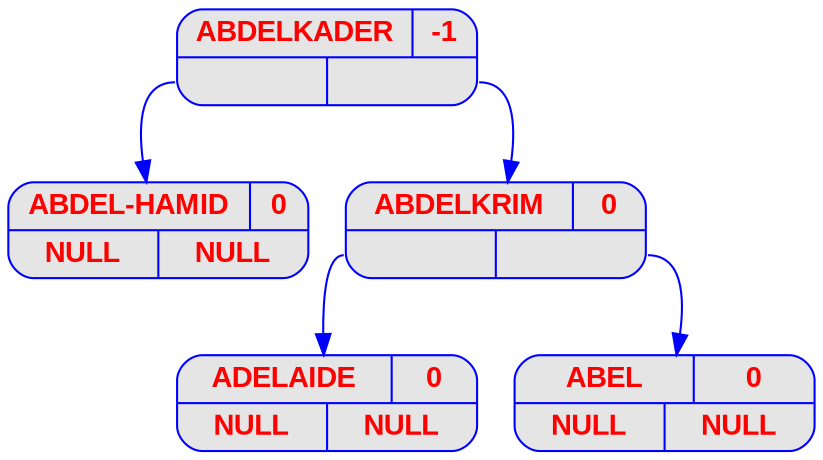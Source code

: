 digraph displayAVL {
	node [
		fontname  = "Arial bold" 
		fontsize  = "14"
		fontcolor = "red"
		style     = "rounded, filled"
		shape     = "record"
		fillcolor = "grey90"
		color     = "blue"
		width     = "2"
	]

	edge [
		color     = "blue"
	]

	"ABDELKADER
" [label = "{{<c> ABDELKADER
 | <b> -1} | { <g> | <d>}}"];
	"ABDELKADER
":g -> "ABDEL-HAMID
";
	"ABDEL-HAMID
" [label = "{{<c> ABDEL-HAMID
 | <b> 0} | { <g> | <d>}}"];
	"ABDEL-HAMID
" [label = "{{<c> ABDEL-HAMID
 | <b> 0} | { <g> NULL | <d> NULL}}"];
	"ABDELKADER
":d -> "ABDELKRIM
";
	"ABDELKRIM
" [label = "{{<c> ABDELKRIM
 | <b> 0} | { <g> | <d>}}"];
	"ABDELKRIM
":g -> "ADELAIDE
";
	"ADELAIDE
" [label = "{{<c> ADELAIDE
 | <b> 0} | { <g> | <d>}}"];
	"ADELAIDE
" [label = "{{<c> ADELAIDE
 | <b> 0} | { <g> NULL | <d> NULL}}"];
	"ABDELKRIM
":d -> "ABEL
";
	"ABEL
" [label = "{{<c> ABEL
 | <b> 0} | { <g> | <d>}}"];
	"ABEL
" [label = "{{<c> ABEL
 | <b> 0} | { <g> NULL | <d> NULL}}"];
}

